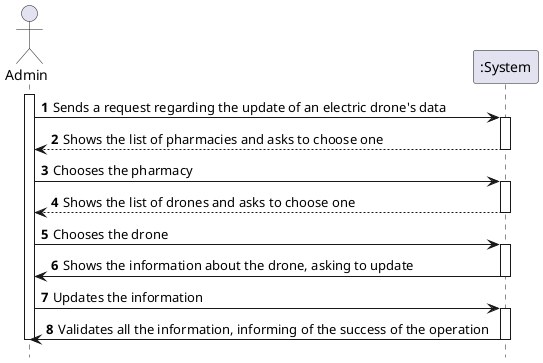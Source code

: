 @startuml
autonumber
hide footbox

actor "Admin" as ADMIN

participant ":System" as SYST

activate ADMIN

ADMIN -> SYST : Sends a request regarding the update of an electric drone's data
activate SYST
SYST --> ADMIN : Shows the list of pharmacies and asks to choose one
deactivate SYST
ADMIN -> SYST : Chooses the pharmacy
activate SYST
SYST --> ADMIN : Shows the list of drones and asks to choose one
deactivate SYST
ADMIN -> SYST : Chooses the drone
activate SYST
SYST -> ADMIN : Shows the information about the drone, asking to update
deactivate SYST

ADMIN -> SYST : Updates the information
activate SYST
SYST -> ADMIN : Validates all the information, informing of the success of the operation
deactivate SYST

deactivate ADMIN

@enduml
